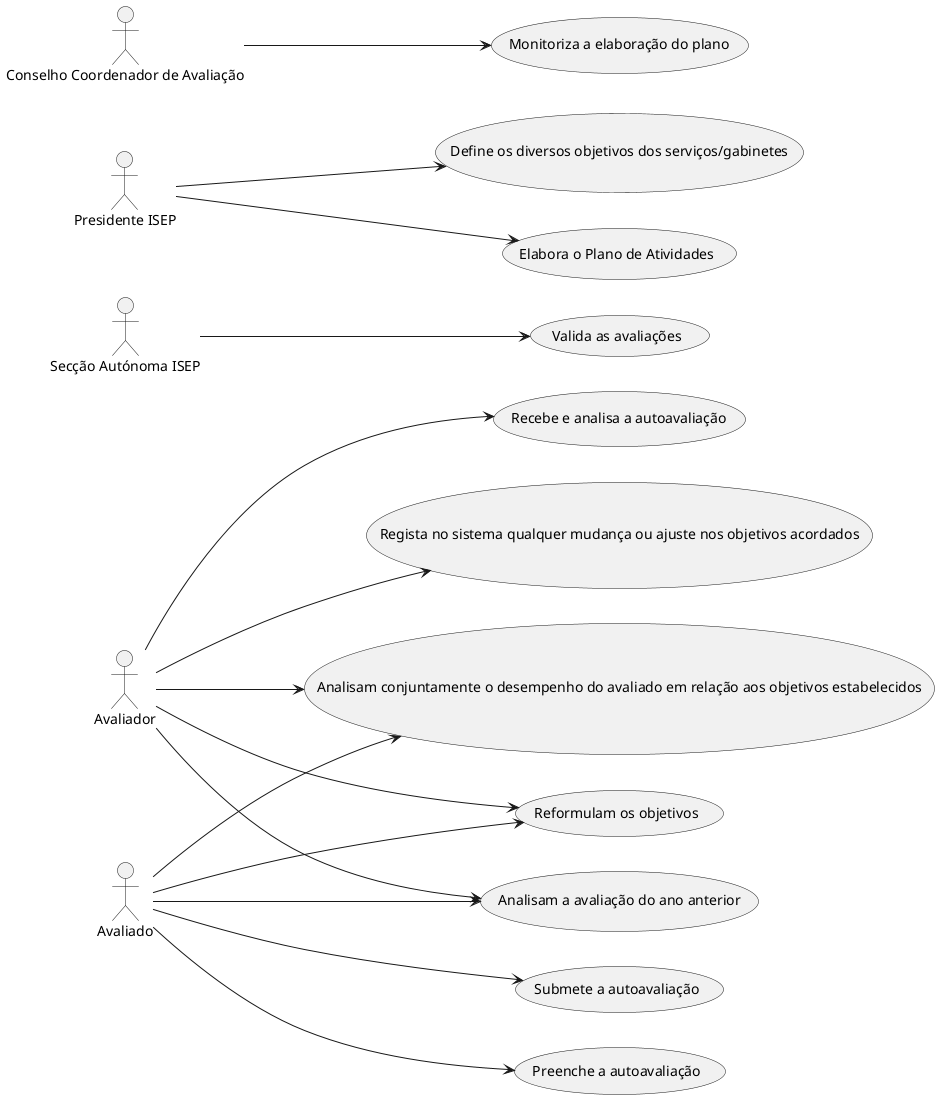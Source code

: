 @startuml
'https://plantuml.com/use-case-diagram
left to right direction
"Avaliador" --> (Regista no sistema qualquer mudança ou ajuste nos objetivos acordados)
"Avaliador" --> (Analisam conjuntamente o desempenho do avaliado em relação aos objetivos estabelecidos)
"Avaliador" --> (Reformulam os objetivos)
"Avaliador" --> (Recebe e analisa a autoavaliação)
"Avaliador" --> (Analisam a avaliação do ano anterior)

"Avaliado" -> (Analisam conjuntamente o desempenho do avaliado em relação aos objetivos estabelecidos)
"Avaliado" --> (Reformulam os objetivos)
"Avaliado" --> (Preenche a autoavaliação)
"Avaliado" --> (Submete a autoavaliação)
"Avaliado" --> (Analisam a avaliação do ano anterior)

"Secção Autónoma ISEP"--> (Valida as avaliações)

"Presidente ISEP"--> (Define os diversos objetivos dos serviços/gabinetes)
"Presidente ISEP"--> (Elabora o Plano de Atividades)

"Conselho Coordenador de Avaliação"--> (Monitoriza a elaboração do plano)
@enduml